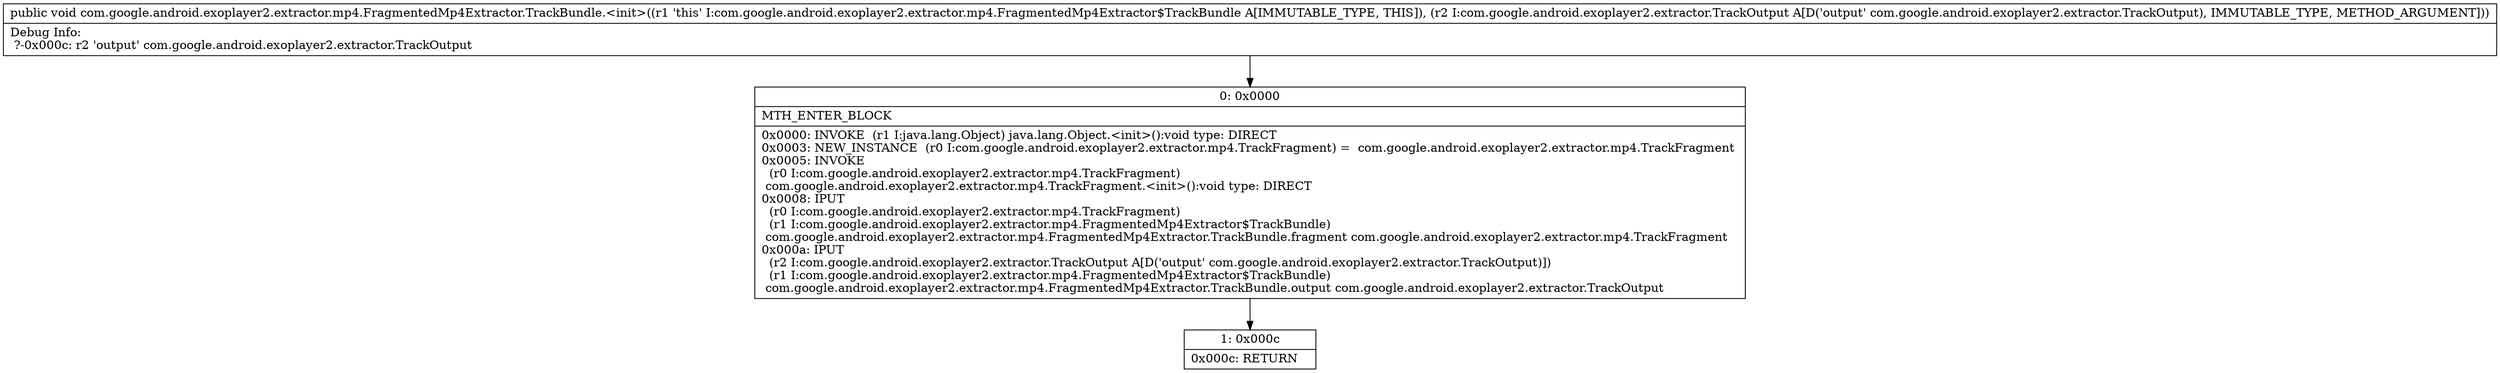 digraph "CFG forcom.google.android.exoplayer2.extractor.mp4.FragmentedMp4Extractor.TrackBundle.\<init\>(Lcom\/google\/android\/exoplayer2\/extractor\/TrackOutput;)V" {
Node_0 [shape=record,label="{0\:\ 0x0000|MTH_ENTER_BLOCK\l|0x0000: INVOKE  (r1 I:java.lang.Object) java.lang.Object.\<init\>():void type: DIRECT \l0x0003: NEW_INSTANCE  (r0 I:com.google.android.exoplayer2.extractor.mp4.TrackFragment) =  com.google.android.exoplayer2.extractor.mp4.TrackFragment \l0x0005: INVOKE  \l  (r0 I:com.google.android.exoplayer2.extractor.mp4.TrackFragment)\l com.google.android.exoplayer2.extractor.mp4.TrackFragment.\<init\>():void type: DIRECT \l0x0008: IPUT  \l  (r0 I:com.google.android.exoplayer2.extractor.mp4.TrackFragment)\l  (r1 I:com.google.android.exoplayer2.extractor.mp4.FragmentedMp4Extractor$TrackBundle)\l com.google.android.exoplayer2.extractor.mp4.FragmentedMp4Extractor.TrackBundle.fragment com.google.android.exoplayer2.extractor.mp4.TrackFragment \l0x000a: IPUT  \l  (r2 I:com.google.android.exoplayer2.extractor.TrackOutput A[D('output' com.google.android.exoplayer2.extractor.TrackOutput)])\l  (r1 I:com.google.android.exoplayer2.extractor.mp4.FragmentedMp4Extractor$TrackBundle)\l com.google.android.exoplayer2.extractor.mp4.FragmentedMp4Extractor.TrackBundle.output com.google.android.exoplayer2.extractor.TrackOutput \l}"];
Node_1 [shape=record,label="{1\:\ 0x000c|0x000c: RETURN   \l}"];
MethodNode[shape=record,label="{public void com.google.android.exoplayer2.extractor.mp4.FragmentedMp4Extractor.TrackBundle.\<init\>((r1 'this' I:com.google.android.exoplayer2.extractor.mp4.FragmentedMp4Extractor$TrackBundle A[IMMUTABLE_TYPE, THIS]), (r2 I:com.google.android.exoplayer2.extractor.TrackOutput A[D('output' com.google.android.exoplayer2.extractor.TrackOutput), IMMUTABLE_TYPE, METHOD_ARGUMENT]))  | Debug Info:\l  ?\-0x000c: r2 'output' com.google.android.exoplayer2.extractor.TrackOutput\l}"];
MethodNode -> Node_0;
Node_0 -> Node_1;
}

